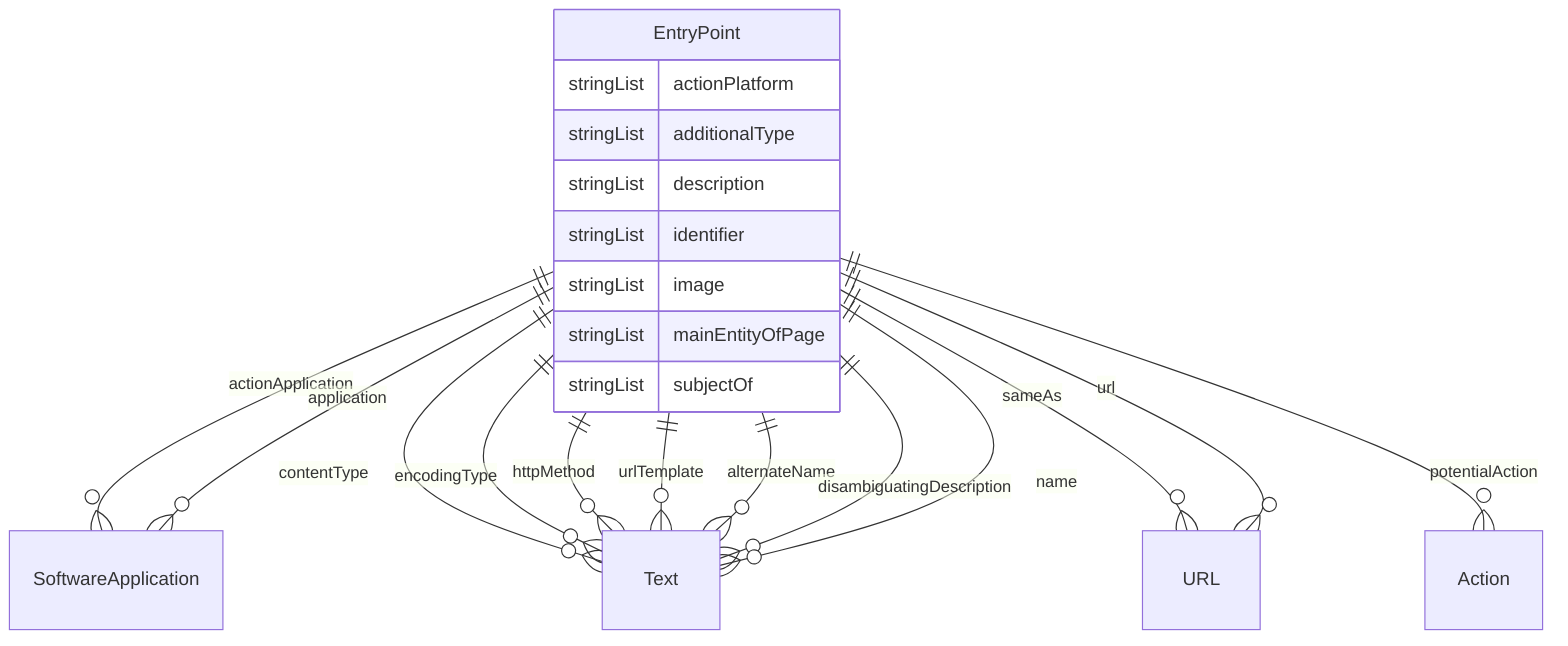 erDiagram
EntryPoint {
    stringList actionPlatform  
    stringList additionalType  
    stringList description  
    stringList identifier  
    stringList image  
    stringList mainEntityOfPage  
    stringList subjectOf  
}

EntryPoint ||--}o SoftwareApplication : "actionApplication"
EntryPoint ||--}o SoftwareApplication : "application"
EntryPoint ||--}o Text : "contentType"
EntryPoint ||--}o Text : "encodingType"
EntryPoint ||--}o Text : "httpMethod"
EntryPoint ||--}o Text : "urlTemplate"
EntryPoint ||--}o Text : "alternateName"
EntryPoint ||--}o Text : "disambiguatingDescription"
EntryPoint ||--}o Text : "name"
EntryPoint ||--}o URL : "sameAs"
EntryPoint ||--}o Action : "potentialAction"
EntryPoint ||--}o URL : "url"